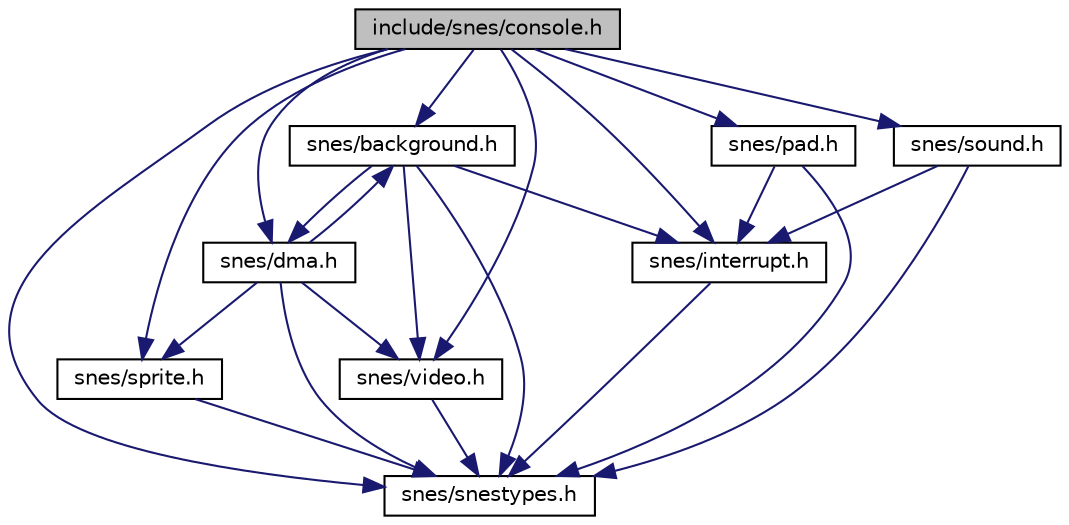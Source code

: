 digraph "include/snes/console.h"
{
 // LATEX_PDF_SIZE
  edge [fontname="Helvetica",fontsize="10",labelfontname="Helvetica",labelfontsize="10"];
  node [fontname="Helvetica",fontsize="10",shape=record];
  Node1 [label="include/snes/console.h",height=0.2,width=0.4,color="black", fillcolor="grey75", style="filled", fontcolor="black",tooltip="snes generic console support."];
  Node1 -> Node2 [color="midnightblue",fontsize="10",style="solid",fontname="Helvetica"];
  Node2 [label="snes/snestypes.h",height=0.2,width=0.4,color="black", fillcolor="white", style="filled",URL="$snestypes_8h.html",tooltip="Custom types used by libsnes."];
  Node1 -> Node3 [color="midnightblue",fontsize="10",style="solid",fontname="Helvetica"];
  Node3 [label="snes/background.h",height=0.2,width=0.4,color="black", fillcolor="white", style="filled",URL="$background_8h.html",tooltip="snes background defines and functionality."];
  Node3 -> Node2 [color="midnightblue",fontsize="10",style="solid",fontname="Helvetica"];
  Node3 -> Node4 [color="midnightblue",fontsize="10",style="solid",fontname="Helvetica"];
  Node4 [label="snes/dma.h",height=0.2,width=0.4,color="black", fillcolor="white", style="filled",URL="$dma_8h.html",tooltip="Wrapper functions for direct memory access hardware."];
  Node4 -> Node2 [color="midnightblue",fontsize="10",style="solid",fontname="Helvetica"];
  Node4 -> Node3 [color="midnightblue",fontsize="10",style="solid",fontname="Helvetica"];
  Node4 -> Node5 [color="midnightblue",fontsize="10",style="solid",fontname="Helvetica"];
  Node5 [label="snes/sprite.h",height=0.2,width=0.4,color="black", fillcolor="white", style="filled",URL="$sprite_8h.html",tooltip="snes sprites functionality."];
  Node5 -> Node2 [color="midnightblue",fontsize="10",style="solid",fontname="Helvetica"];
  Node4 -> Node6 [color="midnightblue",fontsize="10",style="solid",fontname="Helvetica"];
  Node6 [label="snes/video.h",height=0.2,width=0.4,color="black", fillcolor="white", style="filled",URL="$video_8h.html",tooltip="contains the basic definitions for controlling the video hardware."];
  Node6 -> Node2 [color="midnightblue",fontsize="10",style="solid",fontname="Helvetica"];
  Node3 -> Node7 [color="midnightblue",fontsize="10",style="solid",fontname="Helvetica"];
  Node7 [label="snes/interrupt.h",height=0.2,width=0.4,color="black", fillcolor="white", style="filled",URL="$interrupt_8h.html",tooltip="snes interrupt support."];
  Node7 -> Node2 [color="midnightblue",fontsize="10",style="solid",fontname="Helvetica"];
  Node3 -> Node6 [color="midnightblue",fontsize="10",style="solid",fontname="Helvetica"];
  Node1 -> Node4 [color="midnightblue",fontsize="10",style="solid",fontname="Helvetica"];
  Node1 -> Node7 [color="midnightblue",fontsize="10",style="solid",fontname="Helvetica"];
  Node1 -> Node8 [color="midnightblue",fontsize="10",style="solid",fontname="Helvetica"];
  Node8 [label="snes/pad.h",height=0.2,width=0.4,color="black", fillcolor="white", style="filled",URL="$pad_8h.html",tooltip="pad support."];
  Node8 -> Node2 [color="midnightblue",fontsize="10",style="solid",fontname="Helvetica"];
  Node8 -> Node7 [color="midnightblue",fontsize="10",style="solid",fontname="Helvetica"];
  Node1 -> Node5 [color="midnightblue",fontsize="10",style="solid",fontname="Helvetica"];
  Node1 -> Node9 [color="midnightblue",fontsize="10",style="solid",fontname="Helvetica"];
  Node9 [label="snes/sound.h",height=0.2,width=0.4,color="black", fillcolor="white", style="filled",URL="$sound_8h.html",tooltip="snes sound support."];
  Node9 -> Node2 [color="midnightblue",fontsize="10",style="solid",fontname="Helvetica"];
  Node9 -> Node7 [color="midnightblue",fontsize="10",style="solid",fontname="Helvetica"];
  Node1 -> Node6 [color="midnightblue",fontsize="10",style="solid",fontname="Helvetica"];
}
